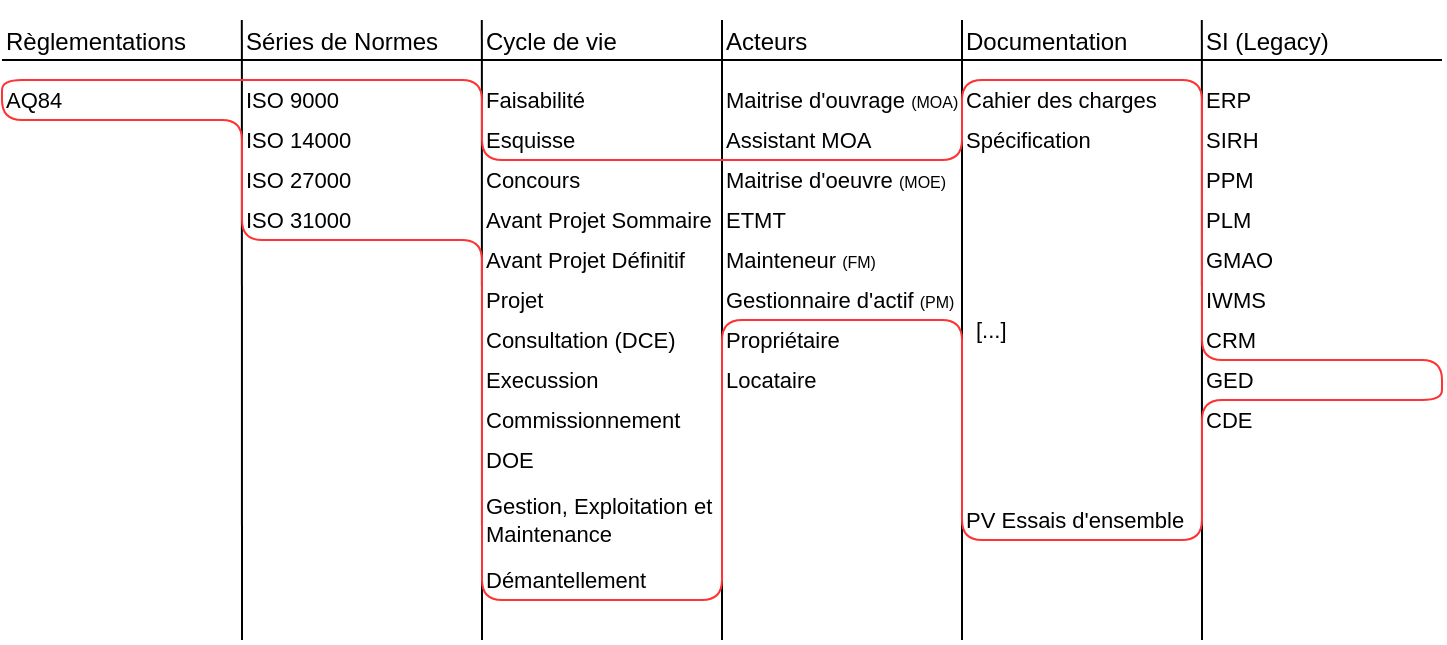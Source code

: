 <mxfile version="20.8.16" type="device"><diagram name="Page-1" id="h1eMpZIOh0QCROmoq2r5"><mxGraphModel dx="935" dy="610" grid="1" gridSize="10" guides="1" tooltips="1" connect="1" arrows="1" fold="1" page="1" pageScale="1" pageWidth="827" pageHeight="1169" math="0" shadow="0"><root><mxCell id="0"/><mxCell id="1" parent="0"/><mxCell id="SJNaeq-FgzGQO4iqEsJD-1" value="" style="endArrow=none;html=1;rounded=0;align=left;" edge="1" parent="1"><mxGeometry width="50" height="50" relative="1" as="geometry"><mxPoint x="159.92" y="20" as="sourcePoint"/><mxPoint x="160" y="330" as="targetPoint"/></mxGeometry></mxCell><mxCell id="SJNaeq-FgzGQO4iqEsJD-2" value="" style="endArrow=none;html=1;rounded=0;align=left;" edge="1" parent="1"><mxGeometry width="50" height="50" relative="1" as="geometry"><mxPoint x="279.92" y="20" as="sourcePoint"/><mxPoint x="280" y="330" as="targetPoint"/></mxGeometry></mxCell><mxCell id="SJNaeq-FgzGQO4iqEsJD-3" value="" style="endArrow=none;html=1;rounded=0;align=left;" edge="1" parent="1"><mxGeometry width="50" height="50" relative="1" as="geometry"><mxPoint x="400" y="20" as="sourcePoint"/><mxPoint x="400" y="330" as="targetPoint"/></mxGeometry></mxCell><mxCell id="SJNaeq-FgzGQO4iqEsJD-4" value="" style="endArrow=none;html=1;rounded=0;align=left;" edge="1" parent="1"><mxGeometry width="50" height="50" relative="1" as="geometry"><mxPoint x="520.0" y="20" as="sourcePoint"/><mxPoint x="520" y="330" as="targetPoint"/></mxGeometry></mxCell><mxCell id="SJNaeq-FgzGQO4iqEsJD-5" value="" style="endArrow=none;html=1;rounded=0;align=left;" edge="1" parent="1"><mxGeometry width="50" height="50" relative="1" as="geometry"><mxPoint x="639.92" y="20" as="sourcePoint"/><mxPoint x="640" y="330" as="targetPoint"/></mxGeometry></mxCell><mxCell id="SJNaeq-FgzGQO4iqEsJD-6" value="Règlementations" style="text;html=1;strokeColor=none;fillColor=none;align=left;verticalAlign=bottom;whiteSpace=wrap;rounded=0;" vertex="1" parent="1"><mxGeometry x="40" y="10" width="120" height="30" as="geometry"/></mxCell><mxCell id="SJNaeq-FgzGQO4iqEsJD-7" value="Séries de Normes" style="text;html=1;strokeColor=none;fillColor=none;align=left;verticalAlign=bottom;whiteSpace=wrap;rounded=0;" vertex="1" parent="1"><mxGeometry x="160" y="10" width="120" height="30" as="geometry"/></mxCell><mxCell id="SJNaeq-FgzGQO4iqEsJD-8" value="Cycle de vie" style="text;html=1;strokeColor=none;fillColor=none;align=left;verticalAlign=bottom;whiteSpace=wrap;rounded=0;" vertex="1" parent="1"><mxGeometry x="280" y="10" width="120" height="30" as="geometry"/></mxCell><mxCell id="SJNaeq-FgzGQO4iqEsJD-9" value="Acteurs" style="text;html=1;strokeColor=none;fillColor=none;align=left;verticalAlign=bottom;whiteSpace=wrap;rounded=0;" vertex="1" parent="1"><mxGeometry x="400" y="10" width="120" height="30" as="geometry"/></mxCell><mxCell id="SJNaeq-FgzGQO4iqEsJD-10" value="Documentation" style="text;html=1;strokeColor=none;fillColor=none;align=left;verticalAlign=bottom;whiteSpace=wrap;rounded=0;" vertex="1" parent="1"><mxGeometry x="520" y="10" width="120" height="30" as="geometry"/></mxCell><mxCell id="SJNaeq-FgzGQO4iqEsJD-11" value="SI (Legacy)" style="text;html=1;strokeColor=none;fillColor=none;align=left;verticalAlign=bottom;whiteSpace=wrap;rounded=0;" vertex="1" parent="1"><mxGeometry x="640" y="10" width="120" height="30" as="geometry"/></mxCell><mxCell id="SJNaeq-FgzGQO4iqEsJD-12" value="AQ84" style="text;html=1;strokeColor=none;fillColor=none;align=left;verticalAlign=middle;whiteSpace=wrap;rounded=0;fontSize=11;" vertex="1" parent="1"><mxGeometry x="40" y="50" width="120" height="20" as="geometry"/></mxCell><mxCell id="SJNaeq-FgzGQO4iqEsJD-13" value="ISO 9000" style="text;html=1;strokeColor=none;fillColor=none;align=left;verticalAlign=middle;whiteSpace=wrap;rounded=0;fontSize=11;" vertex="1" parent="1"><mxGeometry x="160" y="50" width="120" height="20" as="geometry"/></mxCell><mxCell id="SJNaeq-FgzGQO4iqEsJD-14" value="Faisabilité" style="text;html=1;strokeColor=none;fillColor=none;align=left;verticalAlign=middle;whiteSpace=wrap;rounded=0;fontSize=11;" vertex="1" parent="1"><mxGeometry x="280" y="50" width="120" height="20" as="geometry"/></mxCell><mxCell id="SJNaeq-FgzGQO4iqEsJD-15" value="Maitrise d'ouvrage &lt;font style=&quot;font-size: 8px;&quot;&gt;(MOA)&lt;/font&gt;" style="text;html=1;strokeColor=none;fillColor=none;align=left;verticalAlign=middle;whiteSpace=wrap;rounded=0;fontSize=11;" vertex="1" parent="1"><mxGeometry x="400" y="50" width="120" height="20" as="geometry"/></mxCell><mxCell id="SJNaeq-FgzGQO4iqEsJD-16" value="Cahier des charges" style="text;html=1;strokeColor=none;fillColor=none;align=left;verticalAlign=middle;whiteSpace=wrap;rounded=0;fontSize=11;" vertex="1" parent="1"><mxGeometry x="520" y="50" width="120" height="20" as="geometry"/></mxCell><mxCell id="SJNaeq-FgzGQO4iqEsJD-17" value="ERP" style="text;html=1;strokeColor=none;fillColor=none;align=left;verticalAlign=middle;whiteSpace=wrap;rounded=0;fontSize=11;" vertex="1" parent="1"><mxGeometry x="640" y="50" width="120" height="20" as="geometry"/></mxCell><mxCell id="SJNaeq-FgzGQO4iqEsJD-18" value="ISO 14000" style="text;html=1;strokeColor=none;fillColor=none;align=left;verticalAlign=middle;whiteSpace=wrap;rounded=0;fontSize=11;" vertex="1" parent="1"><mxGeometry x="160" y="70" width="120" height="20" as="geometry"/></mxCell><mxCell id="SJNaeq-FgzGQO4iqEsJD-19" value="ISO 31000" style="text;html=1;strokeColor=none;fillColor=none;align=left;verticalAlign=middle;whiteSpace=wrap;rounded=0;fontSize=11;" vertex="1" parent="1"><mxGeometry x="160" y="110" width="120" height="20" as="geometry"/></mxCell><mxCell id="SJNaeq-FgzGQO4iqEsJD-20" value="ISO 27000" style="text;html=1;strokeColor=none;fillColor=none;align=left;verticalAlign=middle;whiteSpace=wrap;rounded=0;fontSize=11;" vertex="1" parent="1"><mxGeometry x="160" y="90" width="120" height="20" as="geometry"/></mxCell><mxCell id="SJNaeq-FgzGQO4iqEsJD-21" value="Esquisse" style="text;html=1;strokeColor=none;fillColor=none;align=left;verticalAlign=middle;whiteSpace=wrap;rounded=0;fontSize=11;" vertex="1" parent="1"><mxGeometry x="280" y="70" width="120" height="20" as="geometry"/></mxCell><mxCell id="SJNaeq-FgzGQO4iqEsJD-22" value="Concours" style="text;html=1;strokeColor=none;fillColor=none;align=left;verticalAlign=middle;whiteSpace=wrap;rounded=0;fontSize=11;" vertex="1" parent="1"><mxGeometry x="280" y="90" width="120" height="20" as="geometry"/></mxCell><mxCell id="SJNaeq-FgzGQO4iqEsJD-23" value="Avant Projet Sommaire" style="text;html=1;strokeColor=none;fillColor=none;align=left;verticalAlign=middle;whiteSpace=wrap;rounded=0;fontSize=11;" vertex="1" parent="1"><mxGeometry x="280" y="110" width="120" height="20" as="geometry"/></mxCell><mxCell id="SJNaeq-FgzGQO4iqEsJD-24" value="Avant Projet Définitif" style="text;html=1;strokeColor=none;fillColor=none;align=left;verticalAlign=middle;whiteSpace=wrap;rounded=0;fontSize=11;" vertex="1" parent="1"><mxGeometry x="280" y="130" width="120" height="20" as="geometry"/></mxCell><mxCell id="SJNaeq-FgzGQO4iqEsJD-25" value="Projet" style="text;html=1;strokeColor=none;fillColor=none;align=left;verticalAlign=middle;whiteSpace=wrap;rounded=0;fontSize=11;" vertex="1" parent="1"><mxGeometry x="280" y="150" width="120" height="20" as="geometry"/></mxCell><mxCell id="SJNaeq-FgzGQO4iqEsJD-26" value="Consultation (DCE)" style="text;html=1;strokeColor=none;fillColor=none;align=left;verticalAlign=middle;whiteSpace=wrap;rounded=0;fontSize=11;" vertex="1" parent="1"><mxGeometry x="280" y="170" width="120" height="20" as="geometry"/></mxCell><mxCell id="SJNaeq-FgzGQO4iqEsJD-27" value="Execussion" style="text;html=1;strokeColor=none;fillColor=none;align=left;verticalAlign=middle;whiteSpace=wrap;rounded=0;fontSize=11;" vertex="1" parent="1"><mxGeometry x="280" y="190" width="120" height="20" as="geometry"/></mxCell><mxCell id="SJNaeq-FgzGQO4iqEsJD-28" value="Commissionnement" style="text;html=1;strokeColor=none;fillColor=none;align=left;verticalAlign=middle;whiteSpace=wrap;rounded=0;fontSize=11;" vertex="1" parent="1"><mxGeometry x="280" y="210" width="120" height="20" as="geometry"/></mxCell><mxCell id="SJNaeq-FgzGQO4iqEsJD-29" value="DOE" style="text;html=1;strokeColor=none;fillColor=none;align=left;verticalAlign=middle;whiteSpace=wrap;rounded=0;fontSize=11;" vertex="1" parent="1"><mxGeometry x="280" y="230" width="120" height="20" as="geometry"/></mxCell><mxCell id="SJNaeq-FgzGQO4iqEsJD-31" value="Démantellement" style="text;html=1;strokeColor=none;fillColor=none;align=left;verticalAlign=middle;whiteSpace=wrap;rounded=0;fontSize=11;" vertex="1" parent="1"><mxGeometry x="280" y="290" width="120" height="20" as="geometry"/></mxCell><mxCell id="SJNaeq-FgzGQO4iqEsJD-32" value="Assistant MOA" style="text;html=1;strokeColor=none;fillColor=none;align=left;verticalAlign=middle;whiteSpace=wrap;rounded=0;fontSize=11;" vertex="1" parent="1"><mxGeometry x="400" y="70" width="120" height="20" as="geometry"/></mxCell><mxCell id="SJNaeq-FgzGQO4iqEsJD-33" value="Maitrise d'oeuvre &lt;font style=&quot;font-size: 8px;&quot;&gt;(MOE)&lt;/font&gt;&amp;nbsp;" style="text;html=1;strokeColor=none;fillColor=none;align=left;verticalAlign=middle;whiteSpace=wrap;rounded=0;fontSize=11;" vertex="1" parent="1"><mxGeometry x="400" y="90" width="120" height="20" as="geometry"/></mxCell><mxCell id="SJNaeq-FgzGQO4iqEsJD-34" value="ETMT" style="text;html=1;strokeColor=none;fillColor=none;align=left;verticalAlign=middle;whiteSpace=wrap;rounded=0;fontSize=11;" vertex="1" parent="1"><mxGeometry x="400" y="110" width="120" height="20" as="geometry"/></mxCell><mxCell id="SJNaeq-FgzGQO4iqEsJD-35" value="Mainteneur&amp;nbsp;&lt;font style=&quot;font-size: 8px;&quot;&gt;(FM)&lt;/font&gt;" style="text;html=1;strokeColor=none;fillColor=none;align=left;verticalAlign=middle;whiteSpace=wrap;rounded=0;fontSize=11;" vertex="1" parent="1"><mxGeometry x="400" y="130" width="120" height="20" as="geometry"/></mxCell><mxCell id="SJNaeq-FgzGQO4iqEsJD-36" value="Spécification" style="text;html=1;strokeColor=none;fillColor=none;align=left;verticalAlign=middle;whiteSpace=wrap;rounded=0;fontSize=11;" vertex="1" parent="1"><mxGeometry x="520" y="70" width="120" height="20" as="geometry"/></mxCell><mxCell id="SJNaeq-FgzGQO4iqEsJD-37" value="[...]" style="text;html=1;strokeColor=none;fillColor=none;align=left;verticalAlign=middle;whiteSpace=wrap;rounded=0;fontSize=11;spacingLeft=5;spacing=2;" vertex="1" parent="1"><mxGeometry x="520" y="90" width="120" height="170" as="geometry"/></mxCell><mxCell id="SJNaeq-FgzGQO4iqEsJD-38" value="SIRH" style="text;html=1;strokeColor=none;fillColor=none;align=left;verticalAlign=middle;whiteSpace=wrap;rounded=0;fontSize=11;" vertex="1" parent="1"><mxGeometry x="640" y="70" width="120" height="20" as="geometry"/></mxCell><mxCell id="SJNaeq-FgzGQO4iqEsJD-39" value="PPM" style="text;html=1;strokeColor=none;fillColor=none;align=left;verticalAlign=middle;whiteSpace=wrap;rounded=0;fontSize=11;" vertex="1" parent="1"><mxGeometry x="640" y="90" width="120" height="20" as="geometry"/></mxCell><mxCell id="SJNaeq-FgzGQO4iqEsJD-40" value="PLM" style="text;html=1;strokeColor=none;fillColor=none;align=left;verticalAlign=middle;whiteSpace=wrap;rounded=0;fontSize=11;" vertex="1" parent="1"><mxGeometry x="640" y="110" width="120" height="20" as="geometry"/></mxCell><mxCell id="SJNaeq-FgzGQO4iqEsJD-41" value="GMAO" style="text;html=1;strokeColor=none;fillColor=none;align=left;verticalAlign=middle;whiteSpace=wrap;rounded=0;fontSize=11;" vertex="1" parent="1"><mxGeometry x="640" y="130" width="120" height="20" as="geometry"/></mxCell><mxCell id="SJNaeq-FgzGQO4iqEsJD-42" value="IWMS" style="text;html=1;strokeColor=none;fillColor=none;align=left;verticalAlign=middle;whiteSpace=wrap;rounded=0;fontSize=11;" vertex="1" parent="1"><mxGeometry x="640" y="150" width="120" height="20" as="geometry"/></mxCell><mxCell id="SJNaeq-FgzGQO4iqEsJD-43" value="Gestionnaire d'actif &lt;font style=&quot;font-size: 8px;&quot;&gt;(PM)&lt;/font&gt;" style="text;html=1;strokeColor=none;fillColor=none;align=left;verticalAlign=middle;whiteSpace=wrap;rounded=0;fontSize=11;" vertex="1" parent="1"><mxGeometry x="400" y="150" width="120" height="20" as="geometry"/></mxCell><mxCell id="SJNaeq-FgzGQO4iqEsJD-46" value="CRM" style="text;html=1;strokeColor=none;fillColor=none;align=left;verticalAlign=middle;whiteSpace=wrap;rounded=0;fontSize=11;" vertex="1" parent="1"><mxGeometry x="640" y="170" width="120" height="20" as="geometry"/></mxCell><mxCell id="SJNaeq-FgzGQO4iqEsJD-47" value="" style="endArrow=none;html=1;rounded=0;fontSize=11;align=left;" edge="1" parent="1"><mxGeometry width="50" height="50" relative="1" as="geometry"><mxPoint x="40" y="40" as="sourcePoint"/><mxPoint x="760" y="40" as="targetPoint"/></mxGeometry></mxCell><mxCell id="SJNaeq-FgzGQO4iqEsJD-48" value="" style="endArrow=none;html=1;rounded=1;fontSize=11;strokeColor=#FF3333;align=left;" edge="1" parent="1"><mxGeometry width="50" height="50" relative="1" as="geometry"><mxPoint x="520" y="230" as="sourcePoint"/><mxPoint x="520" y="230" as="targetPoint"/><Array as="points"><mxPoint x="520" y="170"/><mxPoint x="400" y="170"/><mxPoint x="400" y="310"/><mxPoint x="280" y="310"/><mxPoint x="280" y="130"/><mxPoint x="160" y="130"/><mxPoint x="160" y="70"/><mxPoint x="40" y="70"/><mxPoint x="40" y="50"/><mxPoint x="280" y="50"/><mxPoint x="280" y="90"/><mxPoint x="520" y="90"/><mxPoint x="520" y="50"/><mxPoint x="640" y="50"/><mxPoint x="640" y="190"/><mxPoint x="760" y="190"/><mxPoint x="760" y="210"/><mxPoint x="640" y="210"/><mxPoint x="640" y="280"/><mxPoint x="520" y="280"/></Array></mxGeometry></mxCell><mxCell id="SJNaeq-FgzGQO4iqEsJD-49" value="GED" style="text;html=1;strokeColor=none;fillColor=none;align=left;verticalAlign=middle;whiteSpace=wrap;rounded=0;fontSize=11;" vertex="1" parent="1"><mxGeometry x="640" y="190" width="120" height="20" as="geometry"/></mxCell><mxCell id="SJNaeq-FgzGQO4iqEsJD-50" value="CDE" style="text;html=1;strokeColor=none;fillColor=none;align=left;verticalAlign=middle;whiteSpace=wrap;rounded=0;fontSize=11;" vertex="1" parent="1"><mxGeometry x="640" y="210" width="120" height="20" as="geometry"/></mxCell><mxCell id="SJNaeq-FgzGQO4iqEsJD-52" value="Gestion, Exploitation et Maintenance" style="text;html=1;strokeColor=none;fillColor=none;align=left;verticalAlign=middle;whiteSpace=wrap;rounded=0;fontSize=11;" vertex="1" parent="1"><mxGeometry x="280" y="250" width="120" height="40" as="geometry"/></mxCell><mxCell id="SJNaeq-FgzGQO4iqEsJD-54" value="Propriétaire" style="text;html=1;strokeColor=none;fillColor=none;align=left;verticalAlign=middle;whiteSpace=wrap;rounded=0;fontSize=11;" vertex="1" parent="1"><mxGeometry x="400" y="170" width="120" height="20" as="geometry"/></mxCell><mxCell id="SJNaeq-FgzGQO4iqEsJD-55" value="Locataire" style="text;html=1;strokeColor=none;fillColor=none;align=left;verticalAlign=middle;whiteSpace=wrap;rounded=0;fontSize=11;" vertex="1" parent="1"><mxGeometry x="400" y="190" width="120" height="20" as="geometry"/></mxCell><mxCell id="SJNaeq-FgzGQO4iqEsJD-59" value="PV Essais d'ensemble" style="text;html=1;strokeColor=none;fillColor=none;align=left;verticalAlign=middle;whiteSpace=wrap;rounded=0;fontSize=11;" vertex="1" parent="1"><mxGeometry x="520" y="260" width="120" height="20" as="geometry"/></mxCell></root></mxGraphModel></diagram></mxfile>